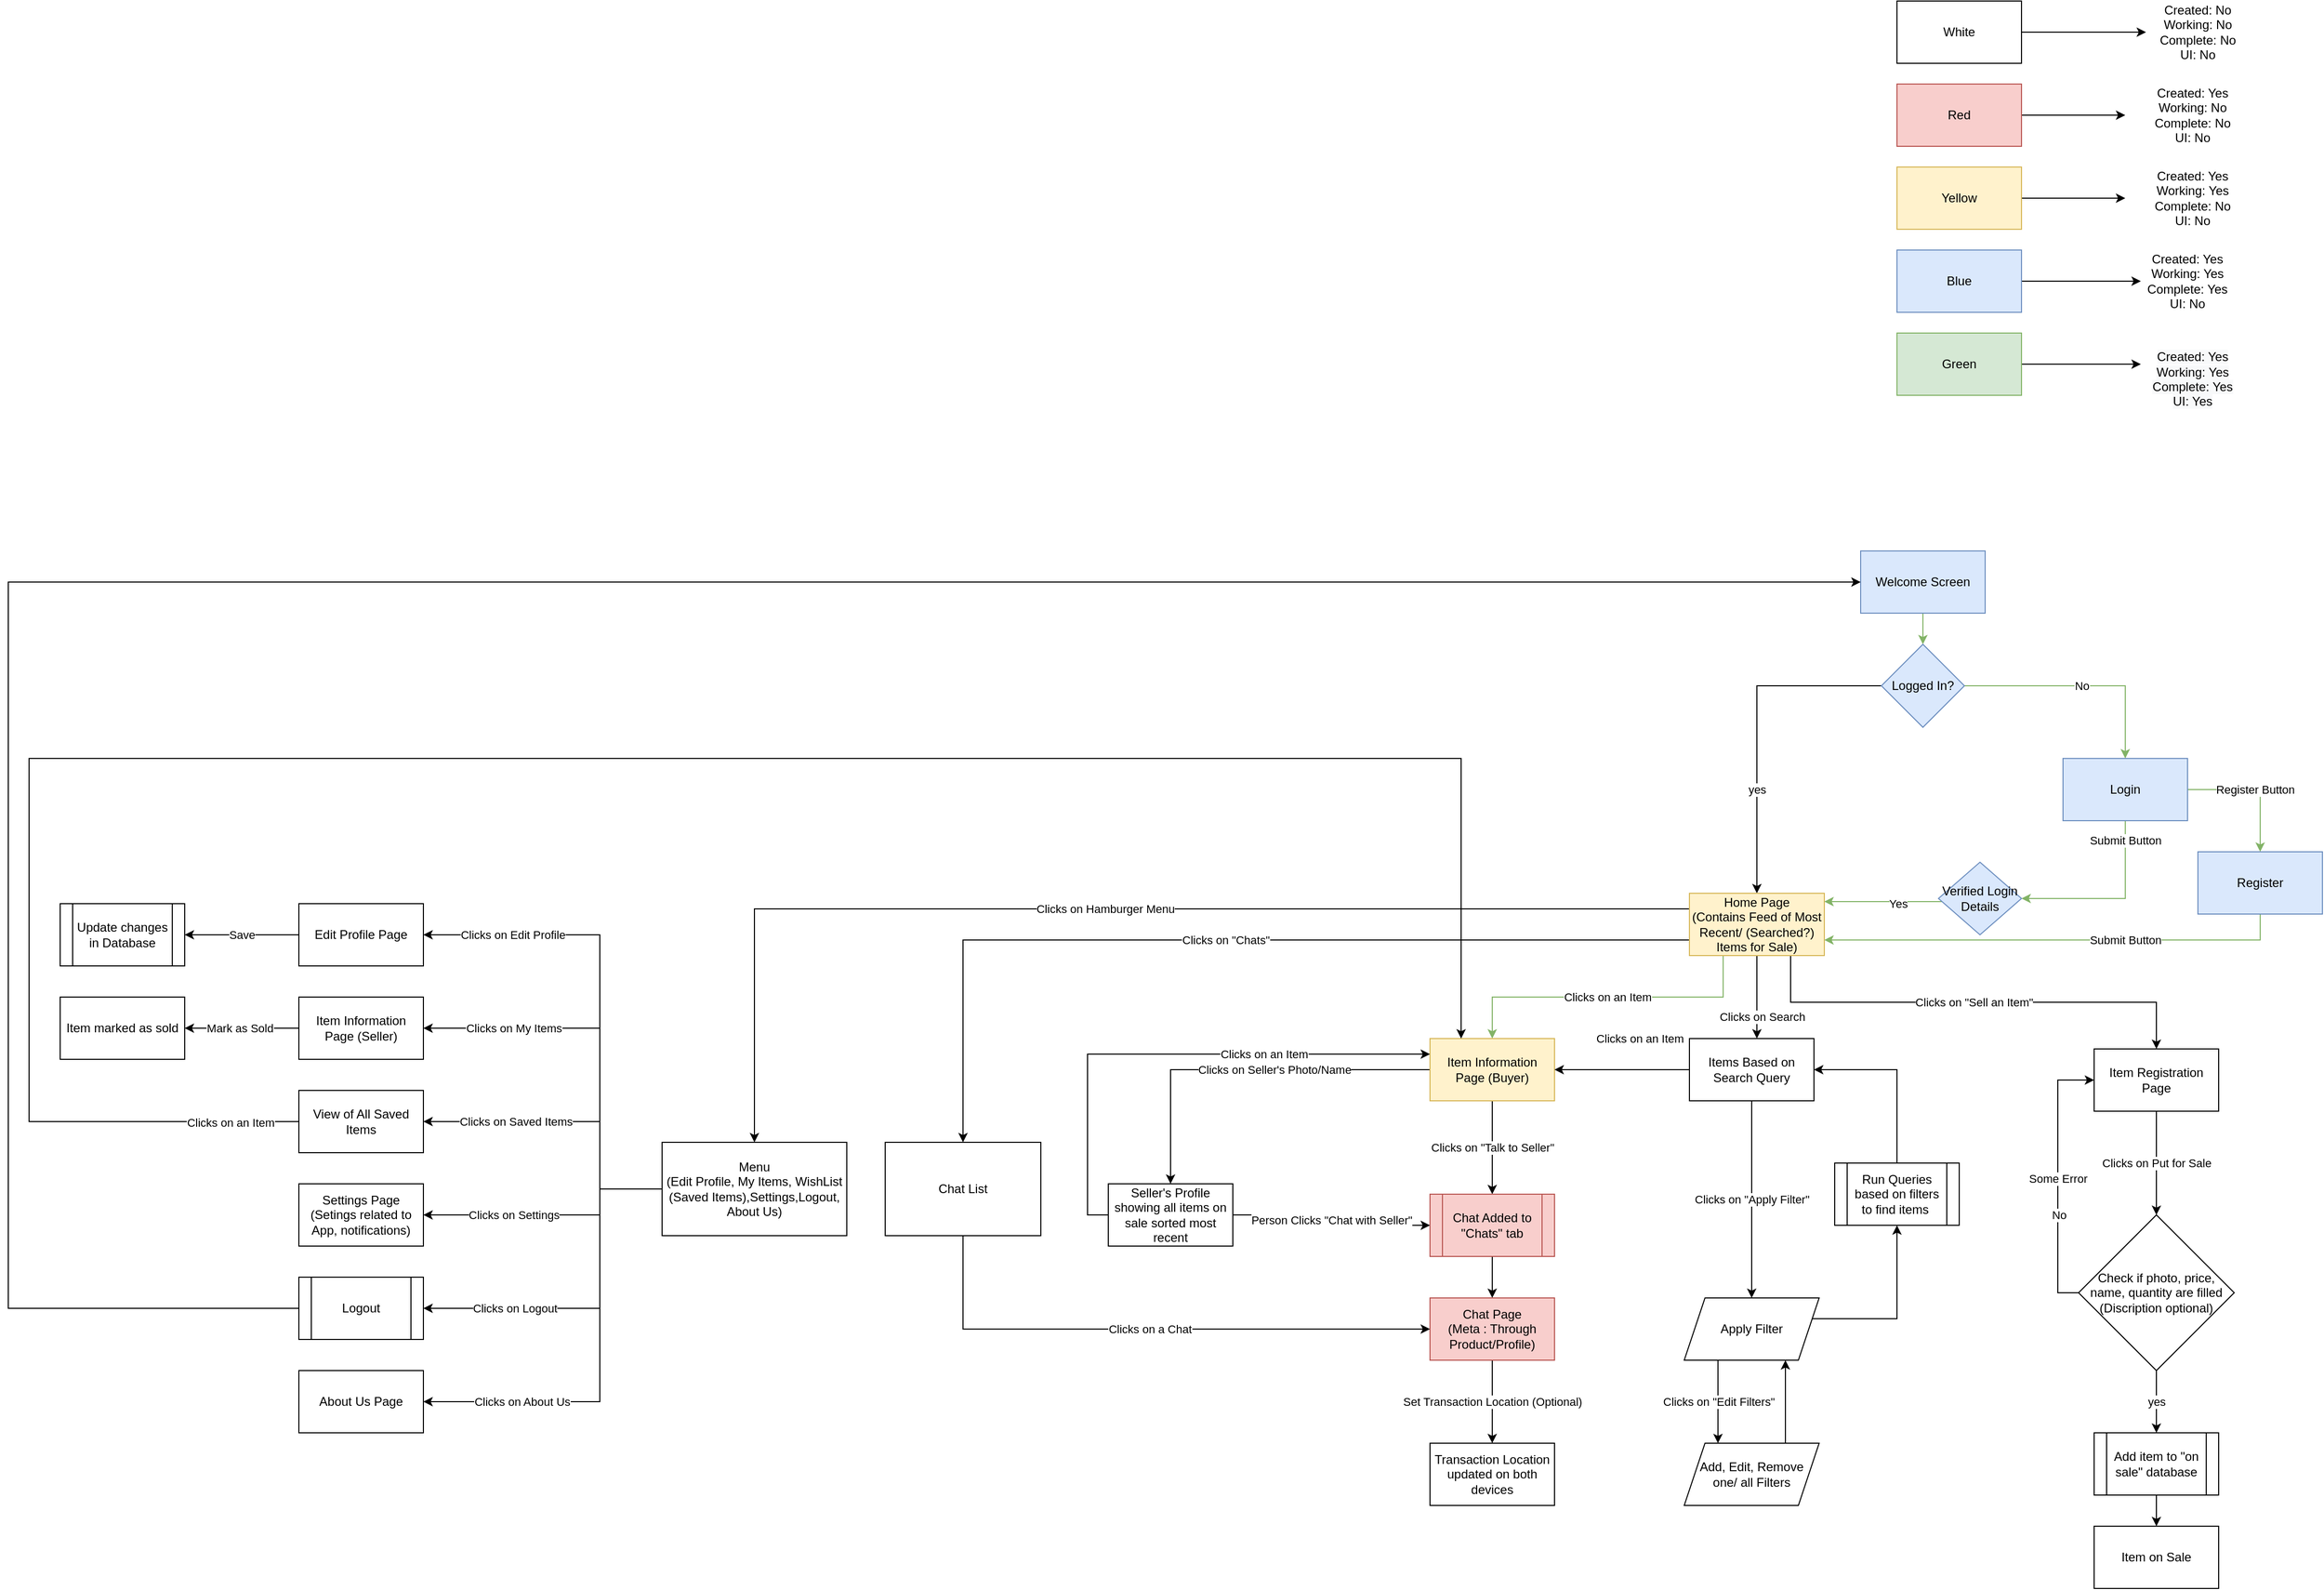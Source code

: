 <mxfile version="13.10.3" type="device"><diagram id="nl7cZI7mf52er1nXQrtJ" name="Page-1"><mxGraphModel dx="3122" dy="1788" grid="1" gridSize="10" guides="1" tooltips="1" connect="1" arrows="1" fold="1" page="1" pageScale="1" pageWidth="850" pageHeight="1100" math="0" shadow="0"><root><mxCell id="0"/><mxCell id="1" parent="0"/><mxCell id="i3TUYRT6fMul7prELH4Q-9" style="edgeStyle=orthogonalEdgeStyle;rounded=0;orthogonalLoop=1;jettySize=auto;html=1;exitX=0.5;exitY=1;exitDx=0;exitDy=0;fillColor=#d5e8d4;strokeColor=#82b366;" parent="1" source="i3TUYRT6fMul7prELH4Q-8" target="i3TUYRT6fMul7prELH4Q-10" edge="1"><mxGeometry relative="1" as="geometry"><mxPoint x="425" y="180" as="targetPoint"/></mxGeometry></mxCell><mxCell id="i3TUYRT6fMul7prELH4Q-8" value="Welcome Screen" style="rounded=0;whiteSpace=wrap;html=1;fillColor=#dae8fc;strokeColor=#6c8ebf;" parent="1" vertex="1"><mxGeometry x="365" y="-40" width="120" height="60" as="geometry"/></mxCell><mxCell id="i3TUYRT6fMul7prELH4Q-12" value="yes" style="edgeStyle=orthogonalEdgeStyle;rounded=0;orthogonalLoop=1;jettySize=auto;html=1;exitX=0;exitY=0.5;exitDx=0;exitDy=0;" parent="1" source="i3TUYRT6fMul7prELH4Q-10" target="i3TUYRT6fMul7prELH4Q-13" edge="1"><mxGeometry x="0.375" relative="1" as="geometry"><mxPoint x="270" y="320" as="targetPoint"/><mxPoint as="offset"/></mxGeometry></mxCell><mxCell id="i3TUYRT6fMul7prELH4Q-14" value="No" style="edgeStyle=orthogonalEdgeStyle;rounded=0;orthogonalLoop=1;jettySize=auto;html=1;exitX=1;exitY=0.5;exitDx=0;exitDy=0;fillColor=#d5e8d4;strokeColor=#82b366;" parent="1" source="i3TUYRT6fMul7prELH4Q-10" target="i3TUYRT6fMul7prELH4Q-15" edge="1"><mxGeometry relative="1" as="geometry"><mxPoint x="620" y="190" as="targetPoint"/></mxGeometry></mxCell><mxCell id="i3TUYRT6fMul7prELH4Q-10" value="Logged In?" style="rhombus;whiteSpace=wrap;html=1;fillColor=#dae8fc;strokeColor=#6c8ebf;" parent="1" vertex="1"><mxGeometry x="385" y="50" width="80" height="80" as="geometry"/></mxCell><mxCell id="i3TUYRT6fMul7prELH4Q-20" value="Clicks on an Item" style="edgeStyle=orthogonalEdgeStyle;rounded=0;orthogonalLoop=1;jettySize=auto;html=1;exitX=0.25;exitY=1;exitDx=0;exitDy=0;fillColor=#d5e8d4;strokeColor=#82b366;" parent="1" source="i3TUYRT6fMul7prELH4Q-13" target="i3TUYRT6fMul7prELH4Q-21" edge="1"><mxGeometry relative="1" as="geometry"><mxPoint x="90" y="460" as="targetPoint"/></mxGeometry></mxCell><mxCell id="i3TUYRT6fMul7prELH4Q-33" value="Clicks on &quot;Sell an Item&quot;" style="edgeStyle=orthogonalEdgeStyle;rounded=0;orthogonalLoop=1;jettySize=auto;html=1;exitX=0.75;exitY=1;exitDx=0;exitDy=0;" parent="1" source="i3TUYRT6fMul7prELH4Q-13" target="i3TUYRT6fMul7prELH4Q-34" edge="1"><mxGeometry relative="1" as="geometry"><mxPoint x="265" y="440" as="targetPoint"/></mxGeometry></mxCell><mxCell id="i3TUYRT6fMul7prELH4Q-46" value="Clicks on Hamburger Menu" style="edgeStyle=orthogonalEdgeStyle;rounded=0;orthogonalLoop=1;jettySize=auto;html=1;exitX=0;exitY=0.25;exitDx=0;exitDy=0;" parent="1" source="i3TUYRT6fMul7prELH4Q-13" target="i3TUYRT6fMul7prELH4Q-47" edge="1"><mxGeometry relative="1" as="geometry"><mxPoint x="-638" y="490" as="targetPoint"/></mxGeometry></mxCell><mxCell id="i3TUYRT6fMul7prELH4Q-48" value="Clicks on Search" style="edgeStyle=orthogonalEdgeStyle;rounded=0;orthogonalLoop=1;jettySize=auto;html=1;exitX=0.5;exitY=1;exitDx=0;exitDy=0;" parent="1" source="i3TUYRT6fMul7prELH4Q-13" target="mam4yUgcCt4x5qhE74ee-4" edge="1"><mxGeometry x="0.478" y="5" relative="1" as="geometry"><mxPoint x="320" y="500" as="targetPoint"/><Array as="points"><mxPoint x="265" y="400"/><mxPoint x="265" y="400"/></Array><mxPoint as="offset"/></mxGeometry></mxCell><mxCell id="i3TUYRT6fMul7prELH4Q-49" value="Clicks on &quot;Chats&quot;" style="edgeStyle=orthogonalEdgeStyle;rounded=0;orthogonalLoop=1;jettySize=auto;html=1;exitX=0;exitY=0.75;exitDx=0;exitDy=0;" parent="1" source="i3TUYRT6fMul7prELH4Q-13" target="i3TUYRT6fMul7prELH4Q-50" edge="1"><mxGeometry relative="1" as="geometry"><mxPoint x="-780" y="530" as="targetPoint"/></mxGeometry></mxCell><mxCell id="i3TUYRT6fMul7prELH4Q-13" value="Home Page&lt;br&gt;(Contains Feed of Most Recent/ (Searched?) Items for Sale)" style="rounded=0;whiteSpace=wrap;html=1;fillColor=#fff2cc;strokeColor=#d6b656;" parent="1" vertex="1"><mxGeometry x="200" y="290" width="130" height="60" as="geometry"/></mxCell><mxCell id="i3TUYRT6fMul7prELH4Q-16" value="Register Button" style="edgeStyle=orthogonalEdgeStyle;rounded=0;orthogonalLoop=1;jettySize=auto;html=1;exitX=1;exitY=0.5;exitDx=0;exitDy=0;fillColor=#d5e8d4;strokeColor=#82b366;" parent="1" source="i3TUYRT6fMul7prELH4Q-15" target="i3TUYRT6fMul7prELH4Q-17" edge="1"><mxGeometry relative="1" as="geometry"><mxPoint x="720" y="190" as="targetPoint"/></mxGeometry></mxCell><mxCell id="i3TUYRT6fMul7prELH4Q-18" value="Submit Button" style="edgeStyle=orthogonalEdgeStyle;rounded=0;orthogonalLoop=1;jettySize=auto;html=1;exitX=0.5;exitY=1;exitDx=0;exitDy=0;fillColor=#d5e8d4;strokeColor=#82b366;" parent="1" source="i3TUYRT6fMul7prELH4Q-15" target="mam4yUgcCt4x5qhE74ee-15" edge="1"><mxGeometry x="-0.784" relative="1" as="geometry"><mxPoint x="480" y="290" as="targetPoint"/><Array as="points"><mxPoint x="620" y="295"/></Array><mxPoint as="offset"/></mxGeometry></mxCell><mxCell id="i3TUYRT6fMul7prELH4Q-15" value="Login" style="rounded=0;whiteSpace=wrap;html=1;fillColor=#dae8fc;strokeColor=#6c8ebf;" parent="1" vertex="1"><mxGeometry x="560" y="160" width="120" height="60" as="geometry"/></mxCell><mxCell id="i3TUYRT6fMul7prELH4Q-19" value="Submit Button" style="edgeStyle=orthogonalEdgeStyle;rounded=0;orthogonalLoop=1;jettySize=auto;html=1;exitX=0.5;exitY=1;exitDx=0;exitDy=0;entryX=1;entryY=0.75;entryDx=0;entryDy=0;fillColor=#d5e8d4;strokeColor=#82b366;" parent="1" source="i3TUYRT6fMul7prELH4Q-17" target="i3TUYRT6fMul7prELH4Q-13" edge="1"><mxGeometry x="-0.303" relative="1" as="geometry"><mxPoint as="offset"/></mxGeometry></mxCell><mxCell id="i3TUYRT6fMul7prELH4Q-17" value="Register" style="rounded=0;whiteSpace=wrap;html=1;fillColor=#dae8fc;strokeColor=#6c8ebf;" parent="1" vertex="1"><mxGeometry x="690" y="250" width="120" height="60" as="geometry"/></mxCell><mxCell id="i3TUYRT6fMul7prELH4Q-22" value="Clicks on &quot;Talk to Seller&quot;" style="edgeStyle=orthogonalEdgeStyle;rounded=0;orthogonalLoop=1;jettySize=auto;html=1;exitX=0.5;exitY=1;exitDx=0;exitDy=0;" parent="1" source="i3TUYRT6fMul7prELH4Q-21" target="i3TUYRT6fMul7prELH4Q-25" edge="1"><mxGeometry relative="1" as="geometry"><mxPoint x="90" y="610" as="targetPoint"/></mxGeometry></mxCell><mxCell id="i3TUYRT6fMul7prELH4Q-29" value="Clicks on Seller's Photo/Name" style="edgeStyle=orthogonalEdgeStyle;rounded=0;orthogonalLoop=1;jettySize=auto;html=1;exitX=0;exitY=0.5;exitDx=0;exitDy=0;" parent="1" source="i3TUYRT6fMul7prELH4Q-21" target="i3TUYRT6fMul7prELH4Q-30" edge="1"><mxGeometry x="-0.167" relative="1" as="geometry"><mxPoint x="-90" y="590" as="targetPoint"/><mxPoint as="offset"/></mxGeometry></mxCell><mxCell id="i3TUYRT6fMul7prELH4Q-21" value="Item Information Page (Buyer)" style="rounded=0;whiteSpace=wrap;html=1;fillColor=#fff2cc;strokeColor=#d6b656;" parent="1" vertex="1"><mxGeometry x="-50" y="430" width="120" height="60" as="geometry"/></mxCell><mxCell id="i3TUYRT6fMul7prELH4Q-26" style="edgeStyle=orthogonalEdgeStyle;rounded=0;orthogonalLoop=1;jettySize=auto;html=1;exitX=0.5;exitY=1;exitDx=0;exitDy=0;" parent="1" source="i3TUYRT6fMul7prELH4Q-25" target="i3TUYRT6fMul7prELH4Q-27" edge="1"><mxGeometry relative="1" as="geometry"><mxPoint x="90" y="700" as="targetPoint"/></mxGeometry></mxCell><mxCell id="i3TUYRT6fMul7prELH4Q-25" value="Chat Added to &quot;Chats&quot; tab" style="shape=process;whiteSpace=wrap;html=1;backgroundOutline=1;fillColor=#f8cecc;strokeColor=#b85450;" parent="1" vertex="1"><mxGeometry x="-50" y="580" width="120" height="60" as="geometry"/></mxCell><mxCell id="i3TUYRT6fMul7prELH4Q-53" value="Set Transaction Location (Optional)" style="edgeStyle=orthogonalEdgeStyle;rounded=0;orthogonalLoop=1;jettySize=auto;html=1;exitX=0.5;exitY=1;exitDx=0;exitDy=0;" parent="1" source="i3TUYRT6fMul7prELH4Q-27" target="i3TUYRT6fMul7prELH4Q-58" edge="1"><mxGeometry relative="1" as="geometry"><mxPoint x="89.857" y="850" as="targetPoint"/></mxGeometry></mxCell><mxCell id="i3TUYRT6fMul7prELH4Q-27" value="Chat Page&lt;br&gt;(Meta : Through Product/Profile)" style="rounded=0;whiteSpace=wrap;html=1;fillColor=#f8cecc;strokeColor=#b85450;" parent="1" vertex="1"><mxGeometry x="-50" y="680" width="120" height="60" as="geometry"/></mxCell><mxCell id="i3TUYRT6fMul7prELH4Q-31" value="Person Clicks &quot;Chat with Seller&quot;" style="edgeStyle=orthogonalEdgeStyle;rounded=0;orthogonalLoop=1;jettySize=auto;html=1;exitX=1;exitY=0.5;exitDx=0;exitDy=0;entryX=0;entryY=0.5;entryDx=0;entryDy=0;" parent="1" source="i3TUYRT6fMul7prELH4Q-30" target="i3TUYRT6fMul7prELH4Q-25" edge="1"><mxGeometry relative="1" as="geometry"/></mxCell><mxCell id="i3TUYRT6fMul7prELH4Q-32" value="Clicks on an Item" style="edgeStyle=orthogonalEdgeStyle;rounded=0;orthogonalLoop=1;jettySize=auto;html=1;exitX=0;exitY=0.5;exitDx=0;exitDy=0;entryX=0;entryY=0.25;entryDx=0;entryDy=0;" parent="1" source="i3TUYRT6fMul7prELH4Q-30" target="i3TUYRT6fMul7prELH4Q-21" edge="1"><mxGeometry x="0.366" relative="1" as="geometry"><mxPoint as="offset"/></mxGeometry></mxCell><mxCell id="i3TUYRT6fMul7prELH4Q-30" value="Seller's Profile showing all items on sale sorted most recent" style="rounded=0;whiteSpace=wrap;html=1;" parent="1" vertex="1"><mxGeometry x="-360" y="570" width="120" height="60" as="geometry"/></mxCell><mxCell id="i3TUYRT6fMul7prELH4Q-35" value="Clicks on Put for Sale" style="edgeStyle=orthogonalEdgeStyle;rounded=0;orthogonalLoop=1;jettySize=auto;html=1;exitX=0.5;exitY=1;exitDx=0;exitDy=0;" parent="1" source="i3TUYRT6fMul7prELH4Q-34" target="i3TUYRT6fMul7prELH4Q-36" edge="1"><mxGeometry relative="1" as="geometry"><mxPoint x="520" y="600" as="targetPoint"/></mxGeometry></mxCell><mxCell id="i3TUYRT6fMul7prELH4Q-34" value="Item Registration Page" style="rounded=0;whiteSpace=wrap;html=1;" parent="1" vertex="1"><mxGeometry x="590" y="440" width="120" height="60" as="geometry"/></mxCell><mxCell id="i3TUYRT6fMul7prELH4Q-37" value="Some Error" style="edgeStyle=orthogonalEdgeStyle;rounded=0;orthogonalLoop=1;jettySize=auto;html=1;exitX=0;exitY=0.5;exitDx=0;exitDy=0;entryX=0;entryY=0.5;entryDx=0;entryDy=0;" parent="1" source="i3TUYRT6fMul7prELH4Q-36" target="i3TUYRT6fMul7prELH4Q-34" edge="1"><mxGeometry relative="1" as="geometry"/></mxCell><mxCell id="i3TUYRT6fMul7prELH4Q-38" value="No" style="edgeLabel;html=1;align=center;verticalAlign=middle;resizable=0;points=[];" parent="i3TUYRT6fMul7prELH4Q-37" vertex="1" connectable="0"><mxGeometry x="-0.27" y="-1" relative="1" as="geometry"><mxPoint as="offset"/></mxGeometry></mxCell><mxCell id="i3TUYRT6fMul7prELH4Q-39" value="yes" style="edgeStyle=orthogonalEdgeStyle;rounded=0;orthogonalLoop=1;jettySize=auto;html=1;entryX=0.5;entryY=0;entryDx=0;entryDy=0;" parent="1" source="i3TUYRT6fMul7prELH4Q-36" target="i3TUYRT6fMul7prELH4Q-43" edge="1"><mxGeometry relative="1" as="geometry"><mxPoint x="450" y="870" as="targetPoint"/></mxGeometry></mxCell><mxCell id="i3TUYRT6fMul7prELH4Q-36" value="Check if photo, price, name, quantity are filled (Discription optional)" style="rhombus;whiteSpace=wrap;html=1;" parent="1" vertex="1"><mxGeometry x="575" y="600" width="150" height="150" as="geometry"/></mxCell><mxCell id="i3TUYRT6fMul7prELH4Q-44" style="edgeStyle=orthogonalEdgeStyle;rounded=0;orthogonalLoop=1;jettySize=auto;html=1;exitX=0.5;exitY=1;exitDx=0;exitDy=0;" parent="1" source="i3TUYRT6fMul7prELH4Q-43" target="i3TUYRT6fMul7prELH4Q-45" edge="1"><mxGeometry relative="1" as="geometry"><mxPoint x="450" y="1080" as="targetPoint"/></mxGeometry></mxCell><mxCell id="i3TUYRT6fMul7prELH4Q-43" value="Add item to &quot;on sale&quot; database" style="shape=process;whiteSpace=wrap;html=1;backgroundOutline=1;" parent="1" vertex="1"><mxGeometry x="590" y="810" width="120" height="60" as="geometry"/></mxCell><mxCell id="i3TUYRT6fMul7prELH4Q-45" value="Item on Sale" style="rounded=0;whiteSpace=wrap;html=1;" parent="1" vertex="1"><mxGeometry x="590" y="900" width="120" height="60" as="geometry"/></mxCell><mxCell id="i3TUYRT6fMul7prELH4Q-59" value="Clicks on My Items" style="edgeStyle=orthogonalEdgeStyle;rounded=0;orthogonalLoop=1;jettySize=auto;html=1;exitX=0;exitY=0.5;exitDx=0;exitDy=0;entryX=1;entryY=0.5;entryDx=0;entryDy=0;" parent="1" source="i3TUYRT6fMul7prELH4Q-47" target="i3TUYRT6fMul7prELH4Q-60" edge="1"><mxGeometry x="0.549" relative="1" as="geometry"><mxPoint x="-781" y="770" as="targetPoint"/><Array as="points"><mxPoint x="-850" y="575"/><mxPoint x="-850" y="420"/></Array><mxPoint as="offset"/></mxGeometry></mxCell><mxCell id="mam4yUgcCt4x5qhE74ee-26" value="Clicks on Edit Profile" style="edgeStyle=orthogonalEdgeStyle;rounded=0;orthogonalLoop=1;jettySize=auto;html=1;entryX=1;entryY=0.5;entryDx=0;entryDy=0;exitX=0;exitY=0.5;exitDx=0;exitDy=0;" parent="1" source="i3TUYRT6fMul7prELH4Q-47" target="mam4yUgcCt4x5qhE74ee-25" edge="1"><mxGeometry x="0.64" relative="1" as="geometry"><Array as="points"><mxPoint x="-850" y="575"/><mxPoint x="-850" y="330"/></Array><mxPoint as="offset"/></mxGeometry></mxCell><mxCell id="mam4yUgcCt4x5qhE74ee-32" value="Clicks on Saved Items" style="edgeStyle=orthogonalEdgeStyle;rounded=0;orthogonalLoop=1;jettySize=auto;html=1;entryX=1;entryY=0.5;entryDx=0;entryDy=0;" parent="1" source="i3TUYRT6fMul7prELH4Q-47" target="mam4yUgcCt4x5qhE74ee-31" edge="1"><mxGeometry x="0.396" relative="1" as="geometry"><Array as="points"><mxPoint x="-850" y="575"/><mxPoint x="-850" y="510"/></Array><mxPoint as="offset"/></mxGeometry></mxCell><mxCell id="mam4yUgcCt4x5qhE74ee-35" value="Clicks on Settings" style="edgeStyle=orthogonalEdgeStyle;rounded=0;orthogonalLoop=1;jettySize=auto;html=1;" parent="1" source="i3TUYRT6fMul7prELH4Q-47" target="mam4yUgcCt4x5qhE74ee-36" edge="1"><mxGeometry x="0.319" relative="1" as="geometry"><mxPoint x="-1020" y="620" as="targetPoint"/><Array as="points"><mxPoint x="-850" y="575"/><mxPoint x="-850" y="600"/></Array><mxPoint as="offset"/></mxGeometry></mxCell><mxCell id="mam4yUgcCt4x5qhE74ee-37" value="Clicks on Logout" style="edgeStyle=orthogonalEdgeStyle;rounded=0;orthogonalLoop=1;jettySize=auto;html=1;" parent="1" source="i3TUYRT6fMul7prELH4Q-47" edge="1"><mxGeometry x="0.492" relative="1" as="geometry"><mxPoint x="-1020" y="690.0" as="targetPoint"/><Array as="points"><mxPoint x="-850" y="575"/></Array><mxPoint as="offset"/></mxGeometry></mxCell><mxCell id="mam4yUgcCt4x5qhE74ee-40" value="Clicks on About Us" style="edgeStyle=orthogonalEdgeStyle;rounded=0;orthogonalLoop=1;jettySize=auto;html=1;" parent="1" source="i3TUYRT6fMul7prELH4Q-47" target="mam4yUgcCt4x5qhE74ee-41" edge="1"><mxGeometry x="0.566" relative="1" as="geometry"><mxPoint x="-1020" y="780" as="targetPoint"/><Array as="points"><mxPoint x="-850" y="575"/><mxPoint x="-850" y="780"/></Array><mxPoint as="offset"/></mxGeometry></mxCell><mxCell id="i3TUYRT6fMul7prELH4Q-47" value="Menu&lt;br&gt;(Edit Profile,&amp;nbsp;My Items, WishList (Saved Items),Settings,Logout, About Us)" style="rounded=0;whiteSpace=wrap;html=1;" parent="1" vertex="1"><mxGeometry x="-790" y="530" width="178" height="90" as="geometry"/></mxCell><mxCell id="i3TUYRT6fMul7prELH4Q-51" value="Clicks on a Chat" style="edgeStyle=orthogonalEdgeStyle;rounded=0;orthogonalLoop=1;jettySize=auto;html=1;entryX=0;entryY=0.5;entryDx=0;entryDy=0;exitX=0.5;exitY=1;exitDx=0;exitDy=0;" parent="1" source="i3TUYRT6fMul7prELH4Q-50" target="i3TUYRT6fMul7prELH4Q-27" edge="1"><mxGeometry relative="1" as="geometry"><mxPoint x="-685" y="720" as="targetPoint"/><Array as="points"><mxPoint x="-500" y="710"/></Array></mxGeometry></mxCell><mxCell id="i3TUYRT6fMul7prELH4Q-50" value="Chat List" style="rounded=0;whiteSpace=wrap;html=1;" parent="1" vertex="1"><mxGeometry x="-575" y="530" width="150" height="90" as="geometry"/></mxCell><mxCell id="i3TUYRT6fMul7prELH4Q-58" value="Transaction Location updated on both devices" style="rounded=0;whiteSpace=wrap;html=1;" parent="1" vertex="1"><mxGeometry x="-50.003" y="820" width="120" height="60" as="geometry"/></mxCell><mxCell id="i3TUYRT6fMul7prELH4Q-61" value="Mark as Sold" style="edgeStyle=orthogonalEdgeStyle;rounded=0;orthogonalLoop=1;jettySize=auto;html=1;exitX=0;exitY=0.5;exitDx=0;exitDy=0;entryX=1;entryY=0.5;entryDx=0;entryDy=0;" parent="1" source="i3TUYRT6fMul7prELH4Q-60" target="i3TUYRT6fMul7prELH4Q-62" edge="1"><mxGeometry x="0.037" relative="1" as="geometry"><mxPoint x="-781" y="970" as="targetPoint"/><mxPoint as="offset"/></mxGeometry></mxCell><mxCell id="i3TUYRT6fMul7prELH4Q-60" value="Item Information Page (Seller)" style="rounded=0;whiteSpace=wrap;html=1;" parent="1" vertex="1"><mxGeometry x="-1140" y="390" width="120" height="60" as="geometry"/></mxCell><mxCell id="i3TUYRT6fMul7prELH4Q-62" value="Item marked as sold&lt;br&gt;" style="rounded=0;whiteSpace=wrap;html=1;" parent="1" vertex="1"><mxGeometry x="-1370" y="390" width="120" height="60" as="geometry"/></mxCell><mxCell id="mam4yUgcCt4x5qhE74ee-5" style="edgeStyle=orthogonalEdgeStyle;rounded=0;orthogonalLoop=1;jettySize=auto;html=1;" parent="1" source="mam4yUgcCt4x5qhE74ee-4" edge="1"><mxGeometry relative="1" as="geometry"><mxPoint x="70" y="460" as="targetPoint"/><Array as="points"><mxPoint x="70" y="460"/></Array></mxGeometry></mxCell><mxCell id="mam4yUgcCt4x5qhE74ee-6" value="Clicks on an Item&lt;br&gt;" style="edgeLabel;html=1;align=center;verticalAlign=middle;resizable=0;points=[];" parent="mam4yUgcCt4x5qhE74ee-5" vertex="1" connectable="0"><mxGeometry x="-0.282" y="-15" relative="1" as="geometry"><mxPoint x="-2" y="-15" as="offset"/></mxGeometry></mxCell><mxCell id="mam4yUgcCt4x5qhE74ee-8" value="Clicks on &quot;Apply Filter&quot;" style="edgeStyle=orthogonalEdgeStyle;rounded=0;orthogonalLoop=1;jettySize=auto;html=1;" parent="1" source="mam4yUgcCt4x5qhE74ee-4" target="mam4yUgcCt4x5qhE74ee-7" edge="1"><mxGeometry relative="1" as="geometry"/></mxCell><mxCell id="mam4yUgcCt4x5qhE74ee-4" value="Items Based on Search Query" style="rounded=0;whiteSpace=wrap;html=1;" parent="1" vertex="1"><mxGeometry x="200" y="430" width="120" height="60" as="geometry"/></mxCell><mxCell id="mam4yUgcCt4x5qhE74ee-9" style="edgeStyle=orthogonalEdgeStyle;rounded=0;orthogonalLoop=1;jettySize=auto;html=1;" parent="1" source="mam4yUgcCt4x5qhE74ee-7" target="mam4yUgcCt4x5qhE74ee-20" edge="1"><mxGeometry relative="1" as="geometry"><mxPoint x="400" y="580" as="targetPoint"/><Array as="points"><mxPoint x="400" y="700"/></Array></mxGeometry></mxCell><mxCell id="mam4yUgcCt4x5qhE74ee-13" value="Clicks on &quot;Edit Filters&quot;" style="edgeStyle=orthogonalEdgeStyle;rounded=0;orthogonalLoop=1;jettySize=auto;html=1;exitX=0.25;exitY=1;exitDx=0;exitDy=0;entryX=0.25;entryY=0;entryDx=0;entryDy=0;" parent="1" source="mam4yUgcCt4x5qhE74ee-7" target="mam4yUgcCt4x5qhE74ee-12" edge="1"><mxGeometry relative="1" as="geometry"><Array as="points"><mxPoint x="228" y="780"/><mxPoint x="228" y="780"/></Array></mxGeometry></mxCell><mxCell id="mam4yUgcCt4x5qhE74ee-7" value="Apply Filter" style="shape=parallelogram;perimeter=parallelogramPerimeter;whiteSpace=wrap;html=1;fixedSize=1;rounded=0;" parent="1" vertex="1"><mxGeometry x="195" y="680" width="130" height="60" as="geometry"/></mxCell><mxCell id="mam4yUgcCt4x5qhE74ee-24" style="edgeStyle=orthogonalEdgeStyle;rounded=0;orthogonalLoop=1;jettySize=auto;html=1;entryX=0.75;entryY=1;entryDx=0;entryDy=0;exitX=0.75;exitY=0;exitDx=0;exitDy=0;" parent="1" source="mam4yUgcCt4x5qhE74ee-12" target="mam4yUgcCt4x5qhE74ee-7" edge="1"><mxGeometry relative="1" as="geometry"><mxPoint x="293" y="810" as="sourcePoint"/><Array as="points"><mxPoint x="293" y="810"/><mxPoint x="293" y="810"/></Array></mxGeometry></mxCell><mxCell id="mam4yUgcCt4x5qhE74ee-12" value="Add, Edit, Remove&lt;br&gt;one/ all Filters" style="shape=parallelogram;perimeter=parallelogramPerimeter;whiteSpace=wrap;html=1;fixedSize=1;rounded=0;" parent="1" vertex="1"><mxGeometry x="195" y="820" width="130" height="60" as="geometry"/></mxCell><mxCell id="mam4yUgcCt4x5qhE74ee-16" value="" style="edgeStyle=orthogonalEdgeStyle;rounded=0;orthogonalLoop=1;jettySize=auto;html=1;fillColor=#d5e8d4;strokeColor=#82b366;" parent="1" source="mam4yUgcCt4x5qhE74ee-15" edge="1"><mxGeometry relative="1" as="geometry"><mxPoint x="330" y="298" as="targetPoint"/><Array as="points"><mxPoint x="400" y="298"/><mxPoint x="400" y="298"/></Array></mxGeometry></mxCell><mxCell id="mam4yUgcCt4x5qhE74ee-19" value="Yes" style="edgeLabel;html=1;align=center;verticalAlign=middle;resizable=0;points=[];" parent="mam4yUgcCt4x5qhE74ee-16" vertex="1" connectable="0"><mxGeometry x="-0.234" y="2" relative="1" as="geometry"><mxPoint x="1" as="offset"/></mxGeometry></mxCell><mxCell id="mam4yUgcCt4x5qhE74ee-15" value="Verified Login Details" style="rhombus;whiteSpace=wrap;html=1;fillColor=#dae8fc;strokeColor=#6c8ebf;" parent="1" vertex="1"><mxGeometry x="440" y="260" width="80" height="70" as="geometry"/></mxCell><mxCell id="mam4yUgcCt4x5qhE74ee-23" style="edgeStyle=orthogonalEdgeStyle;rounded=0;orthogonalLoop=1;jettySize=auto;html=1;entryX=1;entryY=0.5;entryDx=0;entryDy=0;" parent="1" source="mam4yUgcCt4x5qhE74ee-20" target="mam4yUgcCt4x5qhE74ee-4" edge="1"><mxGeometry relative="1" as="geometry"><Array as="points"><mxPoint x="400" y="460"/></Array></mxGeometry></mxCell><mxCell id="mam4yUgcCt4x5qhE74ee-20" value="Run Queries based on filters to find items&amp;nbsp;" style="shape=process;whiteSpace=wrap;html=1;backgroundOutline=1;" parent="1" vertex="1"><mxGeometry x="340" y="550" width="120" height="60" as="geometry"/></mxCell><mxCell id="mam4yUgcCt4x5qhE74ee-28" value="Save" style="edgeStyle=orthogonalEdgeStyle;rounded=0;orthogonalLoop=1;jettySize=auto;html=1;" parent="1" source="mam4yUgcCt4x5qhE74ee-25" target="mam4yUgcCt4x5qhE74ee-27" edge="1"><mxGeometry relative="1" as="geometry"/></mxCell><mxCell id="mam4yUgcCt4x5qhE74ee-25" value="Edit Profile Page" style="whiteSpace=wrap;html=1;rounded=0;" parent="1" vertex="1"><mxGeometry x="-1140" y="300" width="120" height="60" as="geometry"/></mxCell><mxCell id="mam4yUgcCt4x5qhE74ee-27" value="Update changes in Database" style="shape=process;whiteSpace=wrap;html=1;backgroundOutline=1;rounded=0;" parent="1" vertex="1"><mxGeometry x="-1370" y="300" width="120" height="60" as="geometry"/></mxCell><mxCell id="mam4yUgcCt4x5qhE74ee-33" style="edgeStyle=orthogonalEdgeStyle;rounded=0;orthogonalLoop=1;jettySize=auto;html=1;entryX=0.25;entryY=0;entryDx=0;entryDy=0;" parent="1" source="mam4yUgcCt4x5qhE74ee-31" target="i3TUYRT6fMul7prELH4Q-21" edge="1"><mxGeometry relative="1" as="geometry"><mxPoint x="-20" y="160" as="targetPoint"/><Array as="points"><mxPoint x="-1400" y="510"/><mxPoint x="-1400" y="160"/><mxPoint x="-20" y="160"/></Array></mxGeometry></mxCell><mxCell id="mam4yUgcCt4x5qhE74ee-34" value="Clicks on an Item" style="edgeLabel;html=1;align=center;verticalAlign=middle;resizable=0;points=[];" parent="mam4yUgcCt4x5qhE74ee-33" vertex="1" connectable="0"><mxGeometry x="-0.941" y="1" relative="1" as="geometry"><mxPoint as="offset"/></mxGeometry></mxCell><mxCell id="mam4yUgcCt4x5qhE74ee-31" value="View of All Saved Items" style="rounded=0;whiteSpace=wrap;html=1;" parent="1" vertex="1"><mxGeometry x="-1140" y="480" width="120" height="60" as="geometry"/></mxCell><mxCell id="mam4yUgcCt4x5qhE74ee-36" value="Settings Page (Setings related to App, notifications)" style="rounded=0;whiteSpace=wrap;html=1;" parent="1" vertex="1"><mxGeometry x="-1140" y="570" width="120" height="60" as="geometry"/></mxCell><mxCell id="mam4yUgcCt4x5qhE74ee-39" style="edgeStyle=orthogonalEdgeStyle;rounded=0;orthogonalLoop=1;jettySize=auto;html=1;entryX=0;entryY=0.5;entryDx=0;entryDy=0;" parent="1" target="i3TUYRT6fMul7prELH4Q-8" edge="1"><mxGeometry relative="1" as="geometry"><mxPoint x="-220" y="-40" as="targetPoint"/><Array as="points"><mxPoint x="-1420" y="690"/><mxPoint x="-1420" y="-10"/></Array><mxPoint x="-1140" y="690.0" as="sourcePoint"/></mxGeometry></mxCell><mxCell id="mam4yUgcCt4x5qhE74ee-41" value="About Us Page" style="rounded=0;whiteSpace=wrap;html=1;" parent="1" vertex="1"><mxGeometry x="-1140" y="750" width="120" height="60" as="geometry"/></mxCell><mxCell id="yNsp-J00cjVhTBWbxHOu-8" style="edgeStyle=orthogonalEdgeStyle;rounded=0;orthogonalLoop=1;jettySize=auto;html=1;exitX=1;exitY=0.5;exitDx=0;exitDy=0;" parent="1" source="yNsp-J00cjVhTBWbxHOu-1" target="yNsp-J00cjVhTBWbxHOu-9" edge="1"><mxGeometry relative="1" as="geometry"><mxPoint x="660" y="-540" as="targetPoint"/></mxGeometry></mxCell><mxCell id="yNsp-J00cjVhTBWbxHOu-1" value="White" style="rounded=0;whiteSpace=wrap;html=1;" parent="1" vertex="1"><mxGeometry x="400" y="-570" width="120" height="60" as="geometry"/></mxCell><mxCell id="yNsp-J00cjVhTBWbxHOu-10" style="edgeStyle=orthogonalEdgeStyle;rounded=0;orthogonalLoop=1;jettySize=auto;html=1;exitX=1;exitY=0.5;exitDx=0;exitDy=0;" parent="1" source="yNsp-J00cjVhTBWbxHOu-2" target="yNsp-J00cjVhTBWbxHOu-11" edge="1"><mxGeometry relative="1" as="geometry"><mxPoint x="640" y="-460" as="targetPoint"/></mxGeometry></mxCell><mxCell id="yNsp-J00cjVhTBWbxHOu-2" value="Red" style="rounded=0;whiteSpace=wrap;html=1;fillColor=#f8cecc;strokeColor=#b85450;" parent="1" vertex="1"><mxGeometry x="400" y="-490" width="120" height="60" as="geometry"/></mxCell><mxCell id="yNsp-J00cjVhTBWbxHOu-12" style="edgeStyle=orthogonalEdgeStyle;rounded=0;orthogonalLoop=1;jettySize=auto;html=1;exitX=1;exitY=0.5;exitDx=0;exitDy=0;" parent="1" source="yNsp-J00cjVhTBWbxHOu-3" target="yNsp-J00cjVhTBWbxHOu-13" edge="1"><mxGeometry relative="1" as="geometry"><mxPoint x="640" y="-380" as="targetPoint"/></mxGeometry></mxCell><mxCell id="yNsp-J00cjVhTBWbxHOu-3" value="Yellow" style="rounded=0;whiteSpace=wrap;html=1;fillColor=#fff2cc;strokeColor=#d6b656;" parent="1" vertex="1"><mxGeometry x="400" y="-410" width="120" height="60" as="geometry"/></mxCell><mxCell id="yNsp-J00cjVhTBWbxHOu-14" style="edgeStyle=orthogonalEdgeStyle;rounded=0;orthogonalLoop=1;jettySize=auto;html=1;exitX=1;exitY=0.5;exitDx=0;exitDy=0;" parent="1" source="yNsp-J00cjVhTBWbxHOu-4" target="yNsp-J00cjVhTBWbxHOu-15" edge="1"><mxGeometry relative="1" as="geometry"><mxPoint x="630" y="-300" as="targetPoint"/></mxGeometry></mxCell><mxCell id="yNsp-J00cjVhTBWbxHOu-4" value="Blue" style="rounded=0;whiteSpace=wrap;html=1;fillColor=#dae8fc;strokeColor=#6c8ebf;" parent="1" vertex="1"><mxGeometry x="400" y="-330" width="120" height="60" as="geometry"/></mxCell><mxCell id="yNsp-J00cjVhTBWbxHOu-16" style="edgeStyle=orthogonalEdgeStyle;rounded=0;orthogonalLoop=1;jettySize=auto;html=1;exitX=1;exitY=0.5;exitDx=0;exitDy=0;" parent="1" source="yNsp-J00cjVhTBWbxHOu-5" target="yNsp-J00cjVhTBWbxHOu-17" edge="1"><mxGeometry relative="1" as="geometry"><mxPoint x="640" y="-220" as="targetPoint"/></mxGeometry></mxCell><mxCell id="yNsp-J00cjVhTBWbxHOu-5" value="Green" style="rounded=0;whiteSpace=wrap;html=1;fillColor=#d5e8d4;strokeColor=#82b366;" parent="1" vertex="1"><mxGeometry x="400" y="-250" width="120" height="60" as="geometry"/></mxCell><mxCell id="yNsp-J00cjVhTBWbxHOu-9" value="Created: No&lt;br&gt;Working: No&lt;br&gt;Complete: No&lt;br&gt;UI:&amp;nbsp;No" style="text;html=1;strokeColor=none;fillColor=none;align=center;verticalAlign=middle;whiteSpace=wrap;rounded=0;" parent="1" vertex="1"><mxGeometry x="640" y="-550" width="100" height="20" as="geometry"/></mxCell><mxCell id="yNsp-J00cjVhTBWbxHOu-11" value="Created: Yes&lt;br&gt;Working: No&lt;br&gt;Complete: No&lt;br&gt;UI:&amp;nbsp;No" style="text;html=1;strokeColor=none;fillColor=none;align=center;verticalAlign=middle;whiteSpace=wrap;rounded=0;" parent="1" vertex="1"><mxGeometry x="620" y="-470" width="130" height="20" as="geometry"/></mxCell><mxCell id="yNsp-J00cjVhTBWbxHOu-13" value="Created: Yes&lt;br&gt;Working: Yes&lt;br&gt;Complete: No&lt;br&gt;UI:&amp;nbsp;No" style="text;html=1;strokeColor=none;fillColor=none;align=center;verticalAlign=middle;whiteSpace=wrap;rounded=0;" parent="1" vertex="1"><mxGeometry x="620" y="-390" width="130" height="20" as="geometry"/></mxCell><mxCell id="yNsp-J00cjVhTBWbxHOu-15" value="Created: Yes&lt;br&gt;Working: Yes&lt;br&gt;Complete: Yes&lt;br&gt;UI:&amp;nbsp;No" style="text;html=1;strokeColor=none;fillColor=none;align=center;verticalAlign=middle;whiteSpace=wrap;rounded=0;" parent="1" vertex="1"><mxGeometry x="635" y="-310" width="90" height="20" as="geometry"/></mxCell><mxCell id="yNsp-J00cjVhTBWbxHOu-17" value="&lt;br&gt;&lt;br&gt;&lt;span style=&quot;color: rgb(0 , 0 , 0) ; font-family: &amp;#34;helvetica&amp;#34; ; font-size: 12px ; font-style: normal ; font-weight: 400 ; letter-spacing: normal ; text-align: center ; text-indent: 0px ; text-transform: none ; word-spacing: 0px ; background-color: rgb(248 , 249 , 250) ; display: inline ; float: none&quot;&gt;Created: Yes&lt;/span&gt;&lt;br style=&quot;color: rgb(0 , 0 , 0) ; font-family: &amp;#34;helvetica&amp;#34; ; font-size: 12px ; font-style: normal ; font-weight: 400 ; letter-spacing: normal ; text-align: center ; text-indent: 0px ; text-transform: none ; word-spacing: 0px ; background-color: rgb(248 , 249 , 250)&quot;&gt;&lt;span style=&quot;color: rgb(0 , 0 , 0) ; font-family: &amp;#34;helvetica&amp;#34; ; font-size: 12px ; font-style: normal ; font-weight: 400 ; letter-spacing: normal ; text-align: center ; text-indent: 0px ; text-transform: none ; word-spacing: 0px ; background-color: rgb(248 , 249 , 250) ; display: inline ; float: none&quot;&gt;Working: Yes&lt;/span&gt;&lt;br style=&quot;color: rgb(0 , 0 , 0) ; font-family: &amp;#34;helvetica&amp;#34; ; font-size: 12px ; font-style: normal ; font-weight: 400 ; letter-spacing: normal ; text-align: center ; text-indent: 0px ; text-transform: none ; word-spacing: 0px ; background-color: rgb(248 , 249 , 250)&quot;&gt;&lt;span style=&quot;color: rgb(0 , 0 , 0) ; font-family: &amp;#34;helvetica&amp;#34; ; font-size: 12px ; font-style: normal ; font-weight: 400 ; letter-spacing: normal ; text-align: center ; text-indent: 0px ; text-transform: none ; word-spacing: 0px ; background-color: rgb(248 , 249 , 250) ; display: inline ; float: none&quot;&gt;Complete: Yes&lt;/span&gt;&lt;br style=&quot;color: rgb(0 , 0 , 0) ; font-family: &amp;#34;helvetica&amp;#34; ; font-size: 12px ; font-style: normal ; font-weight: 400 ; letter-spacing: normal ; text-align: center ; text-indent: 0px ; text-transform: none ; word-spacing: 0px ; background-color: rgb(248 , 249 , 250)&quot;&gt;&lt;span style=&quot;color: rgb(0 , 0 , 0) ; font-family: &amp;#34;helvetica&amp;#34; ; font-size: 12px ; font-style: normal ; font-weight: 400 ; letter-spacing: normal ; text-align: center ; text-indent: 0px ; text-transform: none ; word-spacing: 0px ; background-color: rgb(248 , 249 , 250) ; display: inline ; float: none&quot;&gt;UI: Yes&lt;/span&gt;&lt;br&gt;" style="text;html=1;strokeColor=none;fillColor=none;align=center;verticalAlign=middle;whiteSpace=wrap;rounded=0;" parent="1" vertex="1"><mxGeometry x="635" y="-230" width="100" height="20" as="geometry"/></mxCell><mxCell id="M1gSiKvgjG05322ujQbW-1" value="Logout" style="shape=process;whiteSpace=wrap;html=1;backgroundOutline=1;" vertex="1" parent="1"><mxGeometry x="-1140" y="660" width="120" height="60" as="geometry"/></mxCell></root></mxGraphModel></diagram></mxfile>